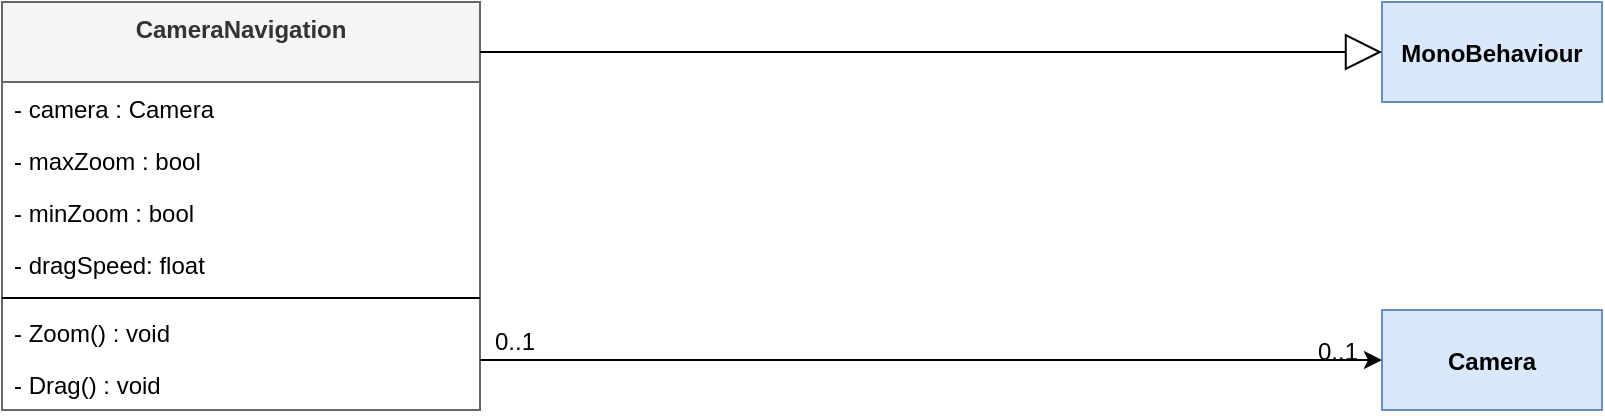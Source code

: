 <mxfile version="12.2.3" type="device" pages="1"><diagram id="uMamFcDTqZTRDBdPbTdI" name="Page-1"><mxGraphModel dx="2114" dy="4266" grid="1" gridSize="10" guides="1" tooltips="1" connect="1" arrows="1" fold="1" page="1" pageScale="1" pageWidth="827" pageHeight="1169" math="0" shadow="0"><root><mxCell id="0"/><mxCell id="1" parent="0"/><mxCell id="Wc0M9n2nGQ1ipkubq3ty-1" value="CameraNavigation" style="swimlane;fontStyle=1;align=center;verticalAlign=top;childLayout=stackLayout;horizontal=1;startSize=40;horizontalStack=0;resizeParent=1;resizeParentMax=0;resizeLast=0;collapsible=1;marginBottom=0;fillColor=#f5f5f5;strokeColor=#666666;fontColor=#333333;" parent="1" vertex="1"><mxGeometry x="-1640" y="-3480" width="239" height="204" as="geometry"/></mxCell><mxCell id="Wc0M9n2nGQ1ipkubq3ty-2" value="- camera : Camera" style="text;align=left;verticalAlign=top;spacingLeft=4;spacingRight=4;overflow=hidden;rotatable=0;points=[[0,0.5],[1,0.5]];portConstraint=eastwest;" parent="Wc0M9n2nGQ1ipkubq3ty-1" vertex="1"><mxGeometry y="40" width="239" height="26" as="geometry"/></mxCell><mxCell id="Wc0M9n2nGQ1ipkubq3ty-3" value="- maxZoom : bool" style="text;align=left;verticalAlign=top;spacingLeft=4;spacingRight=4;overflow=hidden;rotatable=0;points=[[0,0.5],[1,0.5]];portConstraint=eastwest;" parent="Wc0M9n2nGQ1ipkubq3ty-1" vertex="1"><mxGeometry y="66" width="239" height="26" as="geometry"/></mxCell><mxCell id="Wc0M9n2nGQ1ipkubq3ty-4" value="- minZoom : bool" style="text;align=left;verticalAlign=top;spacingLeft=4;spacingRight=4;overflow=hidden;rotatable=0;points=[[0,0.5],[1,0.5]];portConstraint=eastwest;" parent="Wc0M9n2nGQ1ipkubq3ty-1" vertex="1"><mxGeometry y="92" width="239" height="26" as="geometry"/></mxCell><mxCell id="Wc0M9n2nGQ1ipkubq3ty-5" value="- dragSpeed: float" style="text;align=left;verticalAlign=top;spacingLeft=4;spacingRight=4;overflow=hidden;rotatable=0;points=[[0,0.5],[1,0.5]];portConstraint=eastwest;" parent="Wc0M9n2nGQ1ipkubq3ty-1" vertex="1"><mxGeometry y="118" width="239" height="26" as="geometry"/></mxCell><mxCell id="Wc0M9n2nGQ1ipkubq3ty-7" value="" style="line;strokeWidth=1;fillColor=none;align=left;verticalAlign=middle;spacingTop=-1;spacingLeft=3;spacingRight=3;rotatable=0;labelPosition=right;points=[];portConstraint=eastwest;" parent="Wc0M9n2nGQ1ipkubq3ty-1" vertex="1"><mxGeometry y="144" width="239" height="8" as="geometry"/></mxCell><mxCell id="Wc0M9n2nGQ1ipkubq3ty-8" value="- Zoom() : void" style="text;align=left;verticalAlign=top;spacingLeft=4;spacingRight=4;overflow=hidden;rotatable=0;points=[[0,0.5],[1,0.5]];portConstraint=eastwest;" parent="Wc0M9n2nGQ1ipkubq3ty-1" vertex="1"><mxGeometry y="152" width="239" height="26" as="geometry"/></mxCell><mxCell id="sVmSmSPa22QEBKMFZPOT-6" value="- Drag() : void" style="text;align=left;verticalAlign=top;spacingLeft=4;spacingRight=4;overflow=hidden;rotatable=0;points=[[0,0.5],[1,0.5]];portConstraint=eastwest;" vertex="1" parent="Wc0M9n2nGQ1ipkubq3ty-1"><mxGeometry y="178" width="239" height="26" as="geometry"/></mxCell><mxCell id="Wc0M9n2nGQ1ipkubq3ty-10" value="Camera" style="fillColor=#dae8fc;strokeColor=#6c8ebf;fontStyle=1" parent="1" vertex="1"><mxGeometry x="-950" y="-3326" width="110" height="50" as="geometry"/></mxCell><mxCell id="Wc0M9n2nGQ1ipkubq3ty-11" style="edgeStyle=orthogonalEdgeStyle;rounded=0;orthogonalLoop=1;jettySize=auto;html=1;" parent="1" source="Wc0M9n2nGQ1ipkubq3ty-1" target="Wc0M9n2nGQ1ipkubq3ty-10" edge="1"><mxGeometry relative="1" as="geometry"><Array as="points"><mxPoint x="-1020" y="-3301"/><mxPoint x="-1020" y="-3301"/></Array></mxGeometry></mxCell><mxCell id="sVmSmSPa22QEBKMFZPOT-4" value="0..1" style="text;html=1;resizable=0;points=[];align=center;verticalAlign=middle;labelBackgroundColor=#ffffff;" vertex="1" connectable="0" parent="Wc0M9n2nGQ1ipkubq3ty-11"><mxGeometry x="0.611" y="-314" relative="1" as="geometry"><mxPoint x="-347" y="-323" as="offset"/></mxGeometry></mxCell><mxCell id="sVmSmSPa22QEBKMFZPOT-1" value="MonoBehaviour" style="fillColor=#dae8fc;strokeColor=#6c8ebf;fontStyle=1" vertex="1" parent="1"><mxGeometry x="-950" y="-3480" width="110" height="50" as="geometry"/></mxCell><mxCell id="sVmSmSPa22QEBKMFZPOT-2" value="" style="endArrow=block;endSize=16;endFill=0;edgeStyle=orthogonalEdgeStyle;rounded=0;labelBackgroundColor=none;html=1;" edge="1" parent="1" source="Wc0M9n2nGQ1ipkubq3ty-1" target="sVmSmSPa22QEBKMFZPOT-1"><mxGeometry width="160" relative="1" as="geometry"><mxPoint x="-1290" y="-3459.667" as="sourcePoint"/><mxPoint x="-1004" y="-3459.667" as="targetPoint"/><Array as="points"><mxPoint x="-1010" y="-3455"/><mxPoint x="-1010" y="-3455"/></Array></mxGeometry></mxCell><mxCell id="sVmSmSPa22QEBKMFZPOT-3" value="0..1" style="text;html=1;resizable=0;points=[];autosize=1;align=left;verticalAlign=top;spacingTop=-4;" vertex="1" parent="1"><mxGeometry x="-984" y="-3315" width="40" height="20" as="geometry"/></mxCell></root></mxGraphModel></diagram></mxfile>